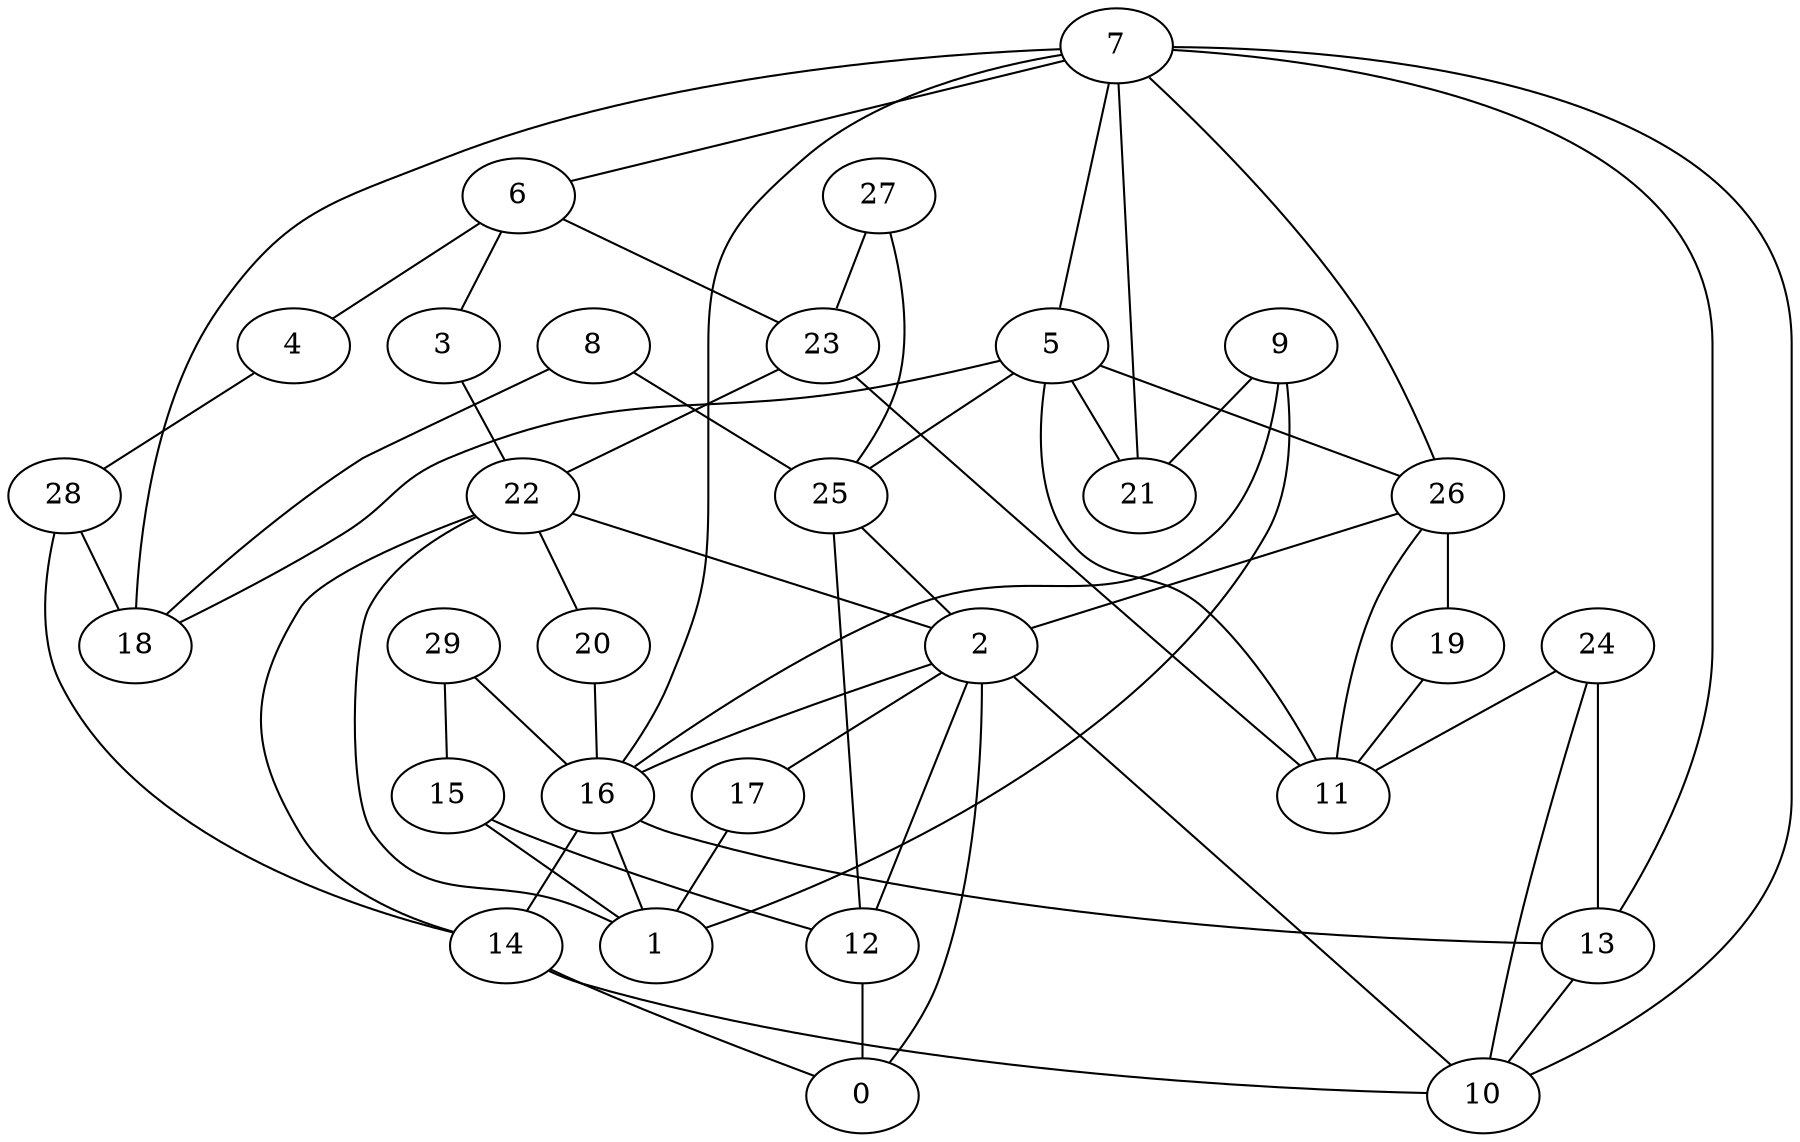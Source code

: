digraph GG_graph {

subgraph G_graph {
edge [color = black]
"26" -> "11" [dir = none]
"26" -> "19" [dir = none]
"26" -> "2" [dir = none]
"14" -> "0" [dir = none]
"14" -> "10" [dir = none]
"28" -> "18" [dir = none]
"28" -> "14" [dir = none]
"9" -> "1" [dir = none]
"9" -> "21" [dir = none]
"9" -> "16" [dir = none]
"22" -> "14" [dir = none]
"22" -> "20" [dir = none]
"22" -> "2" [dir = none]
"22" -> "1" [dir = none]
"17" -> "1" [dir = none]
"16" -> "13" [dir = none]
"16" -> "14" [dir = none]
"16" -> "1" [dir = none]
"7" -> "6" [dir = none]
"7" -> "10" [dir = none]
"7" -> "21" [dir = none]
"7" -> "16" [dir = none]
"7" -> "18" [dir = none]
"7" -> "5" [dir = none]
"7" -> "13" [dir = none]
"7" -> "26" [dir = none]
"27" -> "23" [dir = none]
"27" -> "25" [dir = none]
"15" -> "12" [dir = none]
"15" -> "1" [dir = none]
"29" -> "15" [dir = none]
"29" -> "16" [dir = none]
"13" -> "10" [dir = none]
"20" -> "16" [dir = none]
"8" -> "25" [dir = none]
"8" -> "18" [dir = none]
"5" -> "26" [dir = none]
"5" -> "18" [dir = none]
"5" -> "21" [dir = none]
"5" -> "11" [dir = none]
"5" -> "25" [dir = none]
"23" -> "22" [dir = none]
"23" -> "11" [dir = none]
"19" -> "11" [dir = none]
"3" -> "22" [dir = none]
"6" -> "4" [dir = none]
"6" -> "3" [dir = none]
"6" -> "23" [dir = none]
"24" -> "13" [dir = none]
"24" -> "11" [dir = none]
"4" -> "28" [dir = none]
"12" -> "0" [dir = none]
"25" -> "12" [dir = none]
"2" -> "17" [dir = none]
"2" -> "12" [dir = none]
"2" -> "0" [dir = none]
"2" -> "10" [dir = none]
"2" -> "16" [dir = none]
"25" -> "2" [dir = none]
"24" -> "10" [dir = none]
}

}
